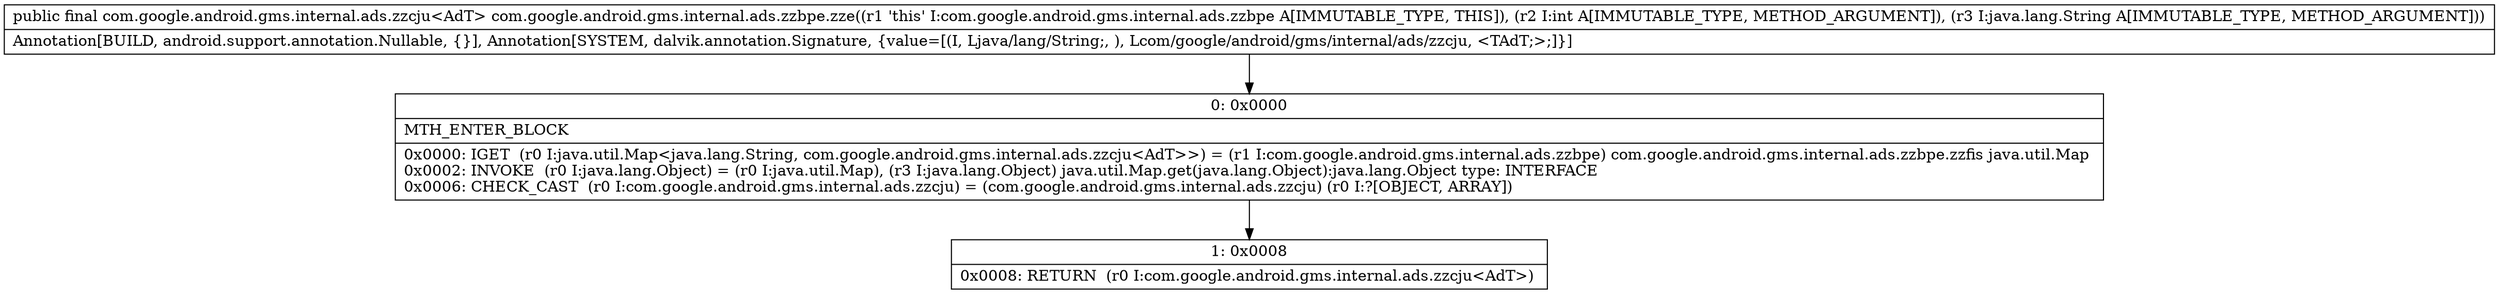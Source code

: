 digraph "CFG forcom.google.android.gms.internal.ads.zzbpe.zze(ILjava\/lang\/String;)Lcom\/google\/android\/gms\/internal\/ads\/zzcju;" {
Node_0 [shape=record,label="{0\:\ 0x0000|MTH_ENTER_BLOCK\l|0x0000: IGET  (r0 I:java.util.Map\<java.lang.String, com.google.android.gms.internal.ads.zzcju\<AdT\>\>) = (r1 I:com.google.android.gms.internal.ads.zzbpe) com.google.android.gms.internal.ads.zzbpe.zzfis java.util.Map \l0x0002: INVOKE  (r0 I:java.lang.Object) = (r0 I:java.util.Map), (r3 I:java.lang.Object) java.util.Map.get(java.lang.Object):java.lang.Object type: INTERFACE \l0x0006: CHECK_CAST  (r0 I:com.google.android.gms.internal.ads.zzcju) = (com.google.android.gms.internal.ads.zzcju) (r0 I:?[OBJECT, ARRAY]) \l}"];
Node_1 [shape=record,label="{1\:\ 0x0008|0x0008: RETURN  (r0 I:com.google.android.gms.internal.ads.zzcju\<AdT\>) \l}"];
MethodNode[shape=record,label="{public final com.google.android.gms.internal.ads.zzcju\<AdT\> com.google.android.gms.internal.ads.zzbpe.zze((r1 'this' I:com.google.android.gms.internal.ads.zzbpe A[IMMUTABLE_TYPE, THIS]), (r2 I:int A[IMMUTABLE_TYPE, METHOD_ARGUMENT]), (r3 I:java.lang.String A[IMMUTABLE_TYPE, METHOD_ARGUMENT]))  | Annotation[BUILD, android.support.annotation.Nullable, \{\}], Annotation[SYSTEM, dalvik.annotation.Signature, \{value=[(I, Ljava\/lang\/String;, ), Lcom\/google\/android\/gms\/internal\/ads\/zzcju, \<TAdT;\>;]\}]\l}"];
MethodNode -> Node_0;
Node_0 -> Node_1;
}

